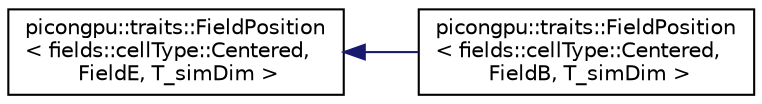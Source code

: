 digraph "Graphical Class Hierarchy"
{
 // LATEX_PDF_SIZE
  edge [fontname="Helvetica",fontsize="10",labelfontname="Helvetica",labelfontsize="10"];
  node [fontname="Helvetica",fontsize="10",shape=record];
  rankdir="LR";
  Node0 [label="picongpu::traits::FieldPosition\l\< fields::cellType::Centered,\l FieldE, T_simDim \>",height=0.2,width=0.4,color="black", fillcolor="white", style="filled",URL="$structpicongpu_1_1traits_1_1_field_position_3_01fields_1_1cell_type_1_1_centered_00_01_field_e_00_01_t__sim_dim_01_4.html",tooltip="position (floatD_X in case of T_simDim == simDim) in cell for E_x, E_y, E_z"];
  Node0 -> Node1 [dir="back",color="midnightblue",fontsize="10",style="solid",fontname="Helvetica"];
  Node1 [label="picongpu::traits::FieldPosition\l\< fields::cellType::Centered,\l FieldB, T_simDim \>",height=0.2,width=0.4,color="black", fillcolor="white", style="filled",URL="$structpicongpu_1_1traits_1_1_field_position_3_01fields_1_1cell_type_1_1_centered_00_01_field_b_00_01_t__sim_dim_01_4.html",tooltip="position (floatD_X in case of T_simDim == simDim) in cell for B_x, B_y, B_z"];
}
